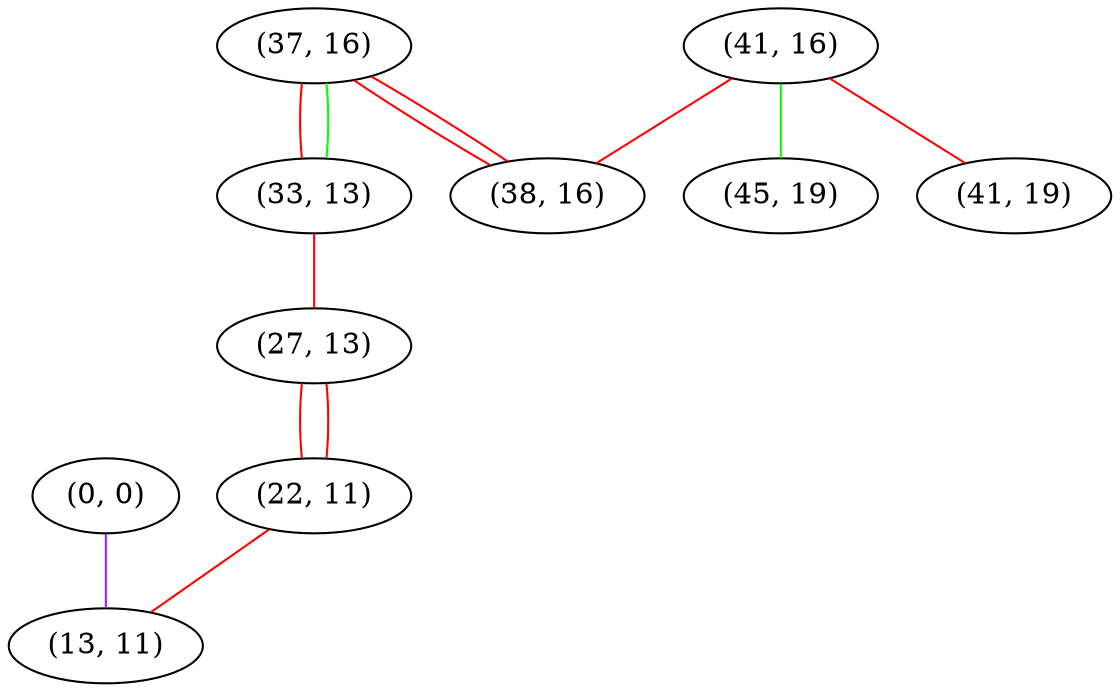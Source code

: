 graph "" {
"(0, 0)";
"(37, 16)";
"(33, 13)";
"(27, 13)";
"(41, 16)";
"(45, 19)";
"(22, 11)";
"(41, 19)";
"(38, 16)";
"(13, 11)";
"(0, 0)" -- "(13, 11)"  [color=purple, key=0, weight=4];
"(37, 16)" -- "(33, 13)"  [color=red, key=0, weight=1];
"(37, 16)" -- "(33, 13)"  [color=green, key=1, weight=2];
"(37, 16)" -- "(38, 16)"  [color=red, key=0, weight=1];
"(37, 16)" -- "(38, 16)"  [color=red, key=1, weight=1];
"(33, 13)" -- "(27, 13)"  [color=red, key=0, weight=1];
"(27, 13)" -- "(22, 11)"  [color=red, key=0, weight=1];
"(27, 13)" -- "(22, 11)"  [color=red, key=1, weight=1];
"(41, 16)" -- "(41, 19)"  [color=red, key=0, weight=1];
"(41, 16)" -- "(38, 16)"  [color=red, key=0, weight=1];
"(41, 16)" -- "(45, 19)"  [color=green, key=0, weight=2];
"(22, 11)" -- "(13, 11)"  [color=red, key=0, weight=1];
}
